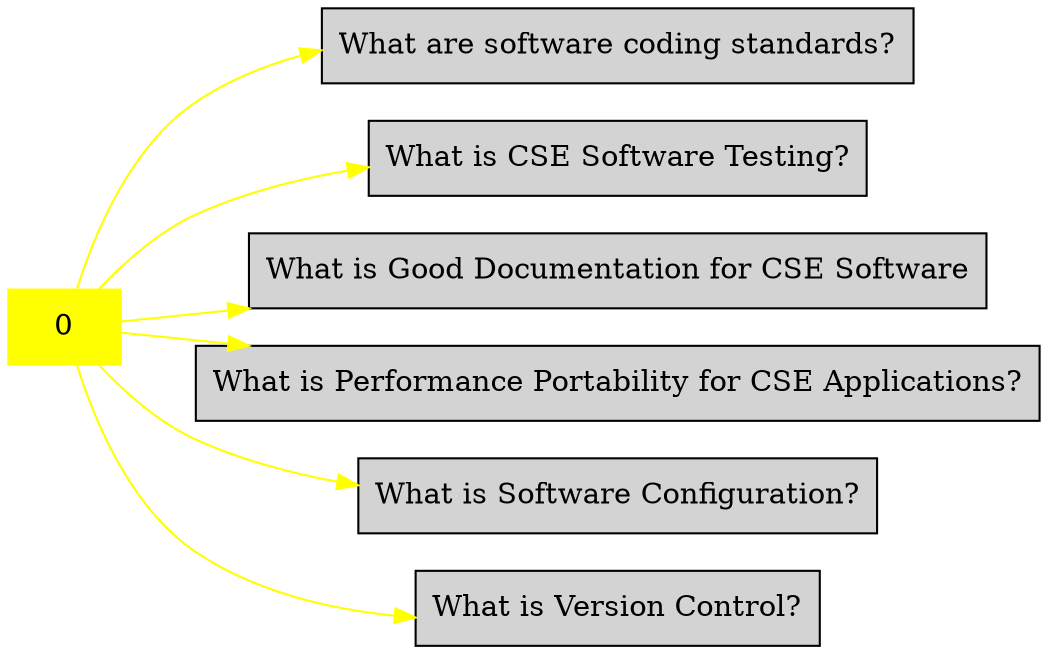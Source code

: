 digraph bettersoftware {
            rankdir = LR;
            ratio = fill;
            node [style=filled];
            node [shape = box];
"0" [colorscheme="svg" color="yellow"];
"0" ->  "WhatAreSwCodingStandards.md" [colorscheme="svg" color="yellow"];
"WhatAreSwCodingStandards.md" [label="What are software coding standards?" URL="http://bss.parallactic.com/resources/what-are-software-coding-standards?"]
"0" ->  "WhatIsCseSwTesting.md" [colorscheme="svg" color="yellow"];
"WhatIsCseSwTesting.md" [label="What is CSE Software Testing?" URL="http://bss.parallactic.com/resources/what-is-cse-software-testing?"]
"0" ->  "WhatIsGoodDocumentation.md" [colorscheme="svg" color="yellow"];
"WhatIsGoodDocumentation.md" [label="What is Good Documentation for CSE Software" URL="http://bss.parallactic.com/resources/what-is-good-documentation-for-cse-software"]
"0" ->  "WhatIsPerfPortabilityForCseApps.md" [colorscheme="svg" color="yellow"];
"WhatIsPerfPortabilityForCseApps.md" [label="What is Performance Portability for CSE Applications?" URL="http://bss.parallactic.com/resources/what-is-performance-portability-for-cse-applications?"]
"0" ->  "WhatIsSwConfiguration.md" [colorscheme="svg" color="yellow"];
"WhatIsSwConfiguration.md" [label="What is Software Configuration?" URL="http://bss.parallactic.com/resources/what-is-software-configuration?"]
"0" ->  "WhatIsVersionControl.md" [colorscheme="svg" color="yellow"];
"WhatIsVersionControl.md" [label="What is Version Control?" URL="http://bss.parallactic.com/resources/what-is-version-control?"]
}